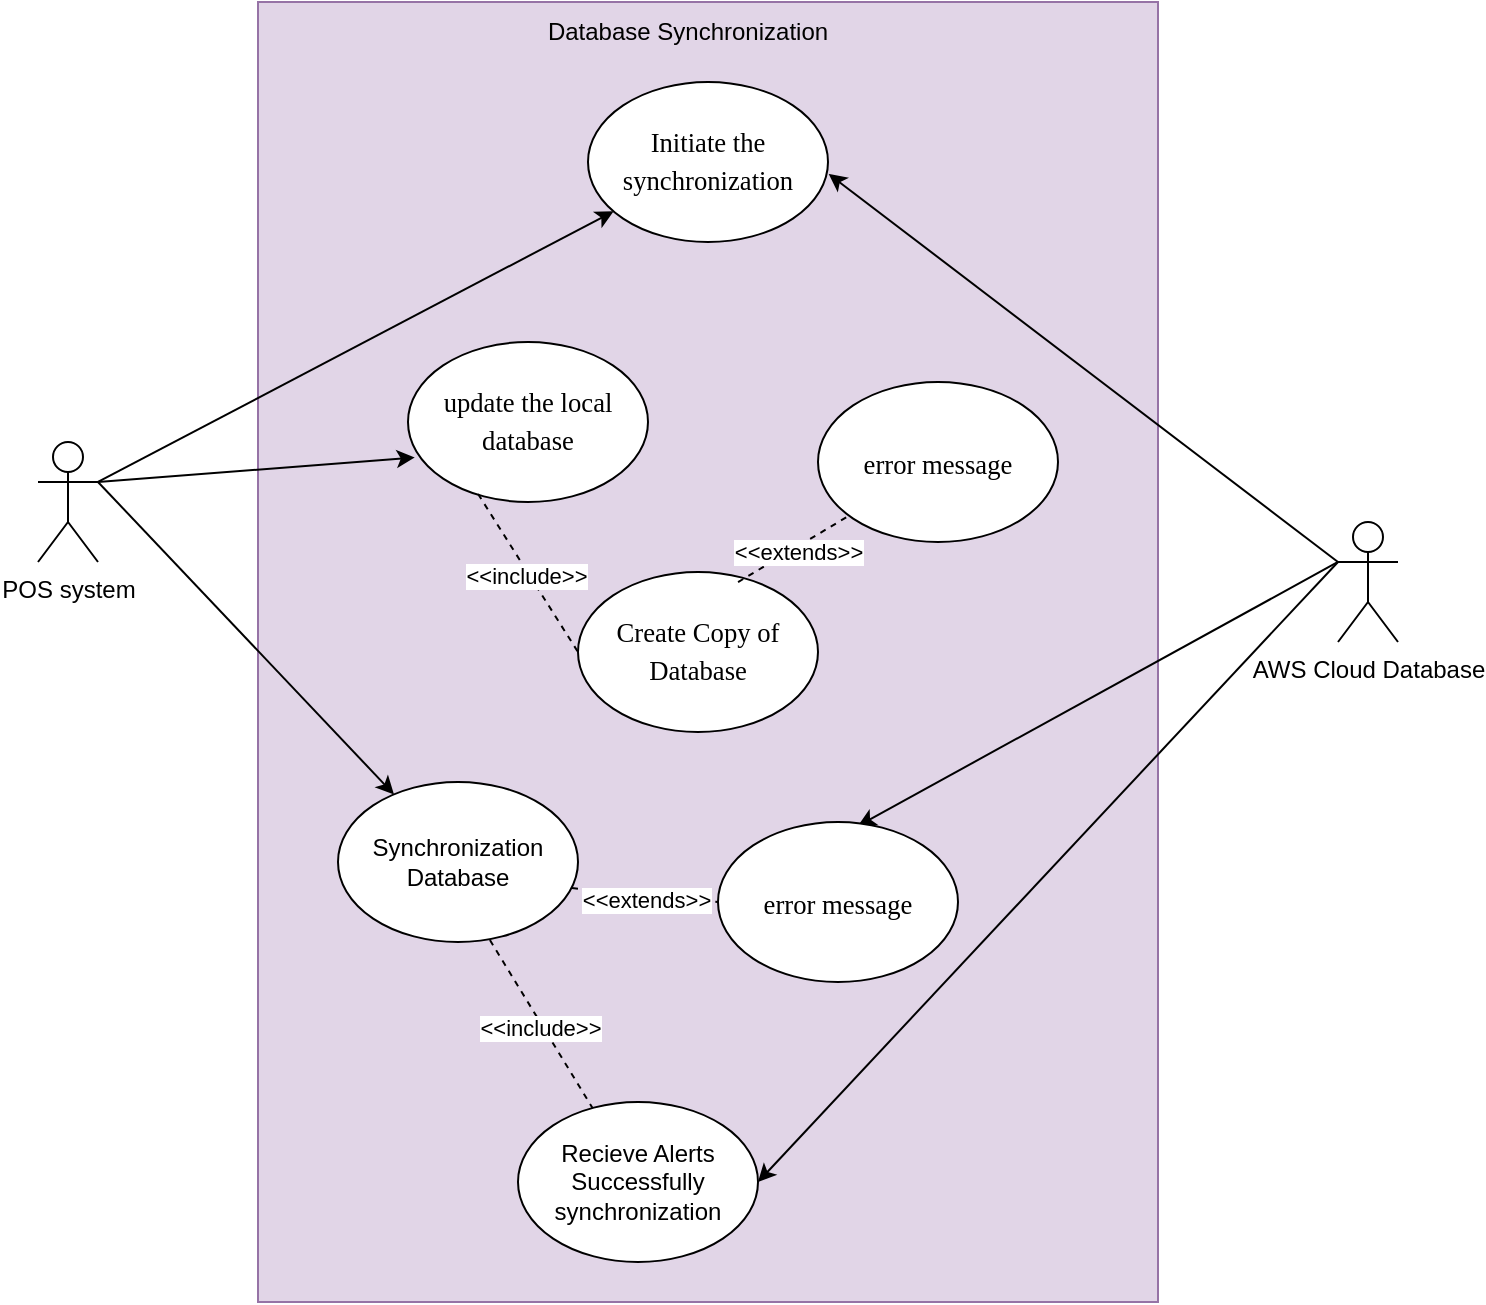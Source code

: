 <mxfile version="24.2.2" type="device">
  <diagram name="Page-1" id="kuzdRpdBAsN8iNOsUWBB">
    <mxGraphModel dx="1224" dy="809" grid="1" gridSize="10" guides="1" tooltips="1" connect="1" arrows="1" fold="1" page="1" pageScale="1" pageWidth="850" pageHeight="1100" math="0" shadow="0">
      <root>
        <mxCell id="0" />
        <mxCell id="1" parent="0" />
        <mxCell id="pwKQtz1z0pktfYnzHD7Z-20" value="" style="rounded=0;whiteSpace=wrap;html=1;fillColor=#e1d5e7;strokeColor=#9673a6;" parent="1" vertex="1">
          <mxGeometry x="230" y="80" width="450" height="650" as="geometry" />
        </mxCell>
        <mxCell id="pwKQtz1z0pktfYnzHD7Z-13" style="edgeStyle=none;rounded=0;orthogonalLoop=1;jettySize=auto;html=1;exitX=1;exitY=0.333;exitDx=0;exitDy=0;exitPerimeter=0;" parent="1" source="pwKQtz1z0pktfYnzHD7Z-1" target="pwKQtz1z0pktfYnzHD7Z-3" edge="1">
          <mxGeometry relative="1" as="geometry" />
        </mxCell>
        <mxCell id="pwKQtz1z0pktfYnzHD7Z-16" style="edgeStyle=none;rounded=0;orthogonalLoop=1;jettySize=auto;html=1;exitX=1;exitY=0.333;exitDx=0;exitDy=0;exitPerimeter=0;" parent="1" source="pwKQtz1z0pktfYnzHD7Z-1" target="pwKQtz1z0pktfYnzHD7Z-6" edge="1">
          <mxGeometry relative="1" as="geometry" />
        </mxCell>
        <mxCell id="pwKQtz1z0pktfYnzHD7Z-1" value="POS system" style="shape=umlActor;verticalLabelPosition=bottom;verticalAlign=top;html=1;outlineConnect=0;" parent="1" vertex="1">
          <mxGeometry x="120" y="300" width="30" height="60" as="geometry" />
        </mxCell>
        <mxCell id="pwKQtz1z0pktfYnzHD7Z-19" style="edgeStyle=none;rounded=0;orthogonalLoop=1;jettySize=auto;html=1;exitX=0;exitY=0.333;exitDx=0;exitDy=0;exitPerimeter=0;entryX=0.583;entryY=0.025;entryDx=0;entryDy=0;entryPerimeter=0;" parent="1" source="pwKQtz1z0pktfYnzHD7Z-2" target="VGCTA5ZCN7HaFnqmtO-Z-9" edge="1">
          <mxGeometry relative="1" as="geometry">
            <mxPoint x="857.12" y="534.32" as="targetPoint" />
          </mxGeometry>
        </mxCell>
        <mxCell id="pwKQtz1z0pktfYnzHD7Z-2" value="AWS Cloud Database" style="shape=umlActor;verticalLabelPosition=bottom;verticalAlign=top;html=1;outlineConnect=0;" parent="1" vertex="1">
          <mxGeometry x="770" y="340" width="30" height="60" as="geometry" />
        </mxCell>
        <mxCell id="pwKQtz1z0pktfYnzHD7Z-3" value="&lt;span style=&quot;text-align: start; font-size: 10pt; font-family: &amp;quot;Times New Roman&amp;quot;, serif;&quot; lang=&quot;EN-US&quot;&gt;Initiate the synchronization&lt;/span&gt;&lt;span style=&quot;font-size: medium; text-align: start;&quot;&gt;&lt;/span&gt;&lt;br&gt;&lt;span style=&quot;font-size: medium; text-align: start;&quot;&gt;&lt;/span&gt;" style="ellipse;whiteSpace=wrap;html=1;" parent="1" vertex="1">
          <mxGeometry x="395" y="120" width="120" height="80" as="geometry" />
        </mxCell>
        <mxCell id="pwKQtz1z0pktfYnzHD7Z-4" value="&lt;span style=&quot;text-align: start; font-size: 10pt; font-family: &amp;quot;Times New Roman&amp;quot;, serif;&quot; lang=&quot;EN-US&quot;&gt;update the local database&lt;/span&gt;&lt;span style=&quot;font-size: medium; text-align: start;&quot;&gt;&lt;/span&gt;&lt;br&gt;&lt;span style=&quot;font-size: medium; text-align: start;&quot;&gt;&lt;/span&gt;" style="ellipse;whiteSpace=wrap;html=1;" parent="1" vertex="1">
          <mxGeometry x="305" y="250" width="120" height="80" as="geometry" />
        </mxCell>
        <mxCell id="pwKQtz1z0pktfYnzHD7Z-6" value="Synchronization Database" style="ellipse;whiteSpace=wrap;html=1;" parent="1" vertex="1">
          <mxGeometry x="270" y="470" width="120" height="80" as="geometry" />
        </mxCell>
        <mxCell id="pwKQtz1z0pktfYnzHD7Z-14" style="edgeStyle=none;rounded=0;orthogonalLoop=1;jettySize=auto;html=1;exitX=1;exitY=0.333;exitDx=0;exitDy=0;exitPerimeter=0;entryX=0.028;entryY=0.722;entryDx=0;entryDy=0;entryPerimeter=0;" parent="1" source="pwKQtz1z0pktfYnzHD7Z-1" target="pwKQtz1z0pktfYnzHD7Z-4" edge="1">
          <mxGeometry relative="1" as="geometry" />
        </mxCell>
        <mxCell id="pwKQtz1z0pktfYnzHD7Z-17" style="edgeStyle=none;rounded=0;orthogonalLoop=1;jettySize=auto;html=1;exitX=0;exitY=0.333;exitDx=0;exitDy=0;exitPerimeter=0;entryX=1.003;entryY=0.575;entryDx=0;entryDy=0;entryPerimeter=0;" parent="1" source="pwKQtz1z0pktfYnzHD7Z-2" target="pwKQtz1z0pktfYnzHD7Z-3" edge="1">
          <mxGeometry relative="1" as="geometry">
            <mxPoint x="621.8" y="235.44" as="targetPoint" />
          </mxGeometry>
        </mxCell>
        <mxCell id="pwKQtz1z0pktfYnzHD7Z-21" value="Database Synchronization" style="text;html=1;align=center;verticalAlign=middle;whiteSpace=wrap;rounded=0;" parent="1" vertex="1">
          <mxGeometry x="370" y="80" width="150" height="30" as="geometry" />
        </mxCell>
        <mxCell id="K7_UD0i-k_GSVYaRkXTu-2" value="&lt;span style=&quot;text-align: start; font-size: 10pt; font-family: &amp;quot;Times New Roman&amp;quot;, serif;&quot; lang=&quot;EN-US&quot;&gt;Create Copy of Database&lt;/span&gt;&lt;span style=&quot;font-size: medium; text-align: start;&quot;&gt;&lt;/span&gt;" style="ellipse;whiteSpace=wrap;html=1;" parent="1" vertex="1">
          <mxGeometry x="390" y="365" width="120" height="80" as="geometry" />
        </mxCell>
        <mxCell id="K7_UD0i-k_GSVYaRkXTu-4" value="&lt;span style=&quot;text-align: start; font-size: 10pt; font-family: &amp;quot;Times New Roman&amp;quot;, serif;&quot; lang=&quot;EN-US&quot;&gt;error message&lt;/span&gt;&lt;span style=&quot;font-size: medium; text-align: start;&quot;&gt;&lt;/span&gt;" style="ellipse;whiteSpace=wrap;html=1;" parent="1" vertex="1">
          <mxGeometry x="510" y="270" width="120" height="80" as="geometry" />
        </mxCell>
        <mxCell id="K7_UD0i-k_GSVYaRkXTu-5" value="" style="endArrow=none;dashed=1;html=1;rounded=0;exitX=0.667;exitY=0.063;exitDx=0;exitDy=0;exitPerimeter=0;" parent="1" source="K7_UD0i-k_GSVYaRkXTu-2" target="K7_UD0i-k_GSVYaRkXTu-4" edge="1">
          <mxGeometry width="50" height="50" relative="1" as="geometry">
            <mxPoint x="450" y="440" as="sourcePoint" />
            <mxPoint x="470" y="350" as="targetPoint" />
            <Array as="points" />
          </mxGeometry>
        </mxCell>
        <mxCell id="K7_UD0i-k_GSVYaRkXTu-6" value="&amp;lt;&amp;lt;extends&amp;gt;&amp;gt;" style="edgeLabel;html=1;align=center;verticalAlign=middle;resizable=0;points=[];" parent="K7_UD0i-k_GSVYaRkXTu-5" vertex="1" connectable="0">
          <mxGeometry x="0.018" y="-2" relative="1" as="geometry">
            <mxPoint as="offset" />
          </mxGeometry>
        </mxCell>
        <mxCell id="b9lmWB7unF2b_OS1kK4k-1" value="Recieve Alerts&lt;div&gt;Successfully synchronization&lt;/div&gt;" style="ellipse;whiteSpace=wrap;html=1;" parent="1" vertex="1">
          <mxGeometry x="360" y="630" width="120" height="80" as="geometry" />
        </mxCell>
        <mxCell id="b9lmWB7unF2b_OS1kK4k-2" value="" style="endArrow=none;dashed=1;html=1;rounded=0;exitX=0.633;exitY=0.988;exitDx=0;exitDy=0;exitPerimeter=0;" parent="1" source="pwKQtz1z0pktfYnzHD7Z-6" target="b9lmWB7unF2b_OS1kK4k-1" edge="1">
          <mxGeometry width="50" height="50" relative="1" as="geometry">
            <mxPoint x="370" y="540" as="sourcePoint" />
            <mxPoint x="437" y="594" as="targetPoint" />
            <Array as="points" />
          </mxGeometry>
        </mxCell>
        <mxCell id="b9lmWB7unF2b_OS1kK4k-3" value="&amp;lt;&amp;lt;include&amp;gt;&amp;gt;" style="edgeLabel;html=1;align=center;verticalAlign=middle;resizable=0;points=[];" parent="b9lmWB7unF2b_OS1kK4k-2" vertex="1" connectable="0">
          <mxGeometry x="0.018" y="-2" relative="1" as="geometry">
            <mxPoint as="offset" />
          </mxGeometry>
        </mxCell>
        <mxCell id="VGCTA5ZCN7HaFnqmtO-Z-7" value="" style="endArrow=none;dashed=1;html=1;rounded=0;exitX=0.292;exitY=0.95;exitDx=0;exitDy=0;exitPerimeter=0;entryX=0;entryY=0.5;entryDx=0;entryDy=0;" edge="1" parent="1" source="pwKQtz1z0pktfYnzHD7Z-4" target="K7_UD0i-k_GSVYaRkXTu-2">
          <mxGeometry width="50" height="50" relative="1" as="geometry">
            <mxPoint x="440" y="300" as="sourcePoint" />
            <mxPoint x="528" y="361" as="targetPoint" />
            <Array as="points" />
          </mxGeometry>
        </mxCell>
        <mxCell id="VGCTA5ZCN7HaFnqmtO-Z-8" value="&amp;lt;&amp;lt;include&amp;gt;&amp;gt;" style="edgeLabel;html=1;align=center;verticalAlign=middle;resizable=0;points=[];" vertex="1" connectable="0" parent="VGCTA5ZCN7HaFnqmtO-Z-7">
          <mxGeometry x="0.018" y="-2" relative="1" as="geometry">
            <mxPoint as="offset" />
          </mxGeometry>
        </mxCell>
        <mxCell id="VGCTA5ZCN7HaFnqmtO-Z-9" value="&lt;span style=&quot;text-align: start; font-size: 10pt; font-family: &amp;quot;Times New Roman&amp;quot;, serif;&quot; lang=&quot;EN-US&quot;&gt;error message&lt;/span&gt;&lt;span style=&quot;font-size: medium; text-align: start;&quot;&gt;&lt;/span&gt;" style="ellipse;whiteSpace=wrap;html=1;" vertex="1" parent="1">
          <mxGeometry x="460" y="490" width="120" height="80" as="geometry" />
        </mxCell>
        <mxCell id="VGCTA5ZCN7HaFnqmtO-Z-10" value="" style="endArrow=none;dashed=1;html=1;rounded=0;exitX=0.975;exitY=0.663;exitDx=0;exitDy=0;exitPerimeter=0;entryX=0;entryY=0.5;entryDx=0;entryDy=0;" edge="1" parent="1" source="pwKQtz1z0pktfYnzHD7Z-6" target="VGCTA5ZCN7HaFnqmtO-Z-9">
          <mxGeometry width="50" height="50" relative="1" as="geometry">
            <mxPoint x="448" y="528" as="sourcePoint" />
            <mxPoint x="492" y="552" as="targetPoint" />
            <Array as="points" />
          </mxGeometry>
        </mxCell>
        <mxCell id="VGCTA5ZCN7HaFnqmtO-Z-11" value="&amp;lt;&amp;lt;extends&amp;gt;&amp;gt;" style="edgeLabel;html=1;align=center;verticalAlign=middle;resizable=0;points=[];" vertex="1" connectable="0" parent="VGCTA5ZCN7HaFnqmtO-Z-10">
          <mxGeometry x="0.018" y="-2" relative="1" as="geometry">
            <mxPoint as="offset" />
          </mxGeometry>
        </mxCell>
        <mxCell id="VGCTA5ZCN7HaFnqmtO-Z-13" style="edgeStyle=none;rounded=0;orthogonalLoop=1;jettySize=auto;html=1;exitX=0;exitY=0.333;exitDx=0;exitDy=0;exitPerimeter=0;entryX=1;entryY=0.5;entryDx=0;entryDy=0;" edge="1" parent="1" source="pwKQtz1z0pktfYnzHD7Z-2" target="b9lmWB7unF2b_OS1kK4k-1">
          <mxGeometry relative="1" as="geometry">
            <mxPoint x="540" y="502" as="targetPoint" />
            <mxPoint x="780" y="370" as="sourcePoint" />
          </mxGeometry>
        </mxCell>
      </root>
    </mxGraphModel>
  </diagram>
</mxfile>
